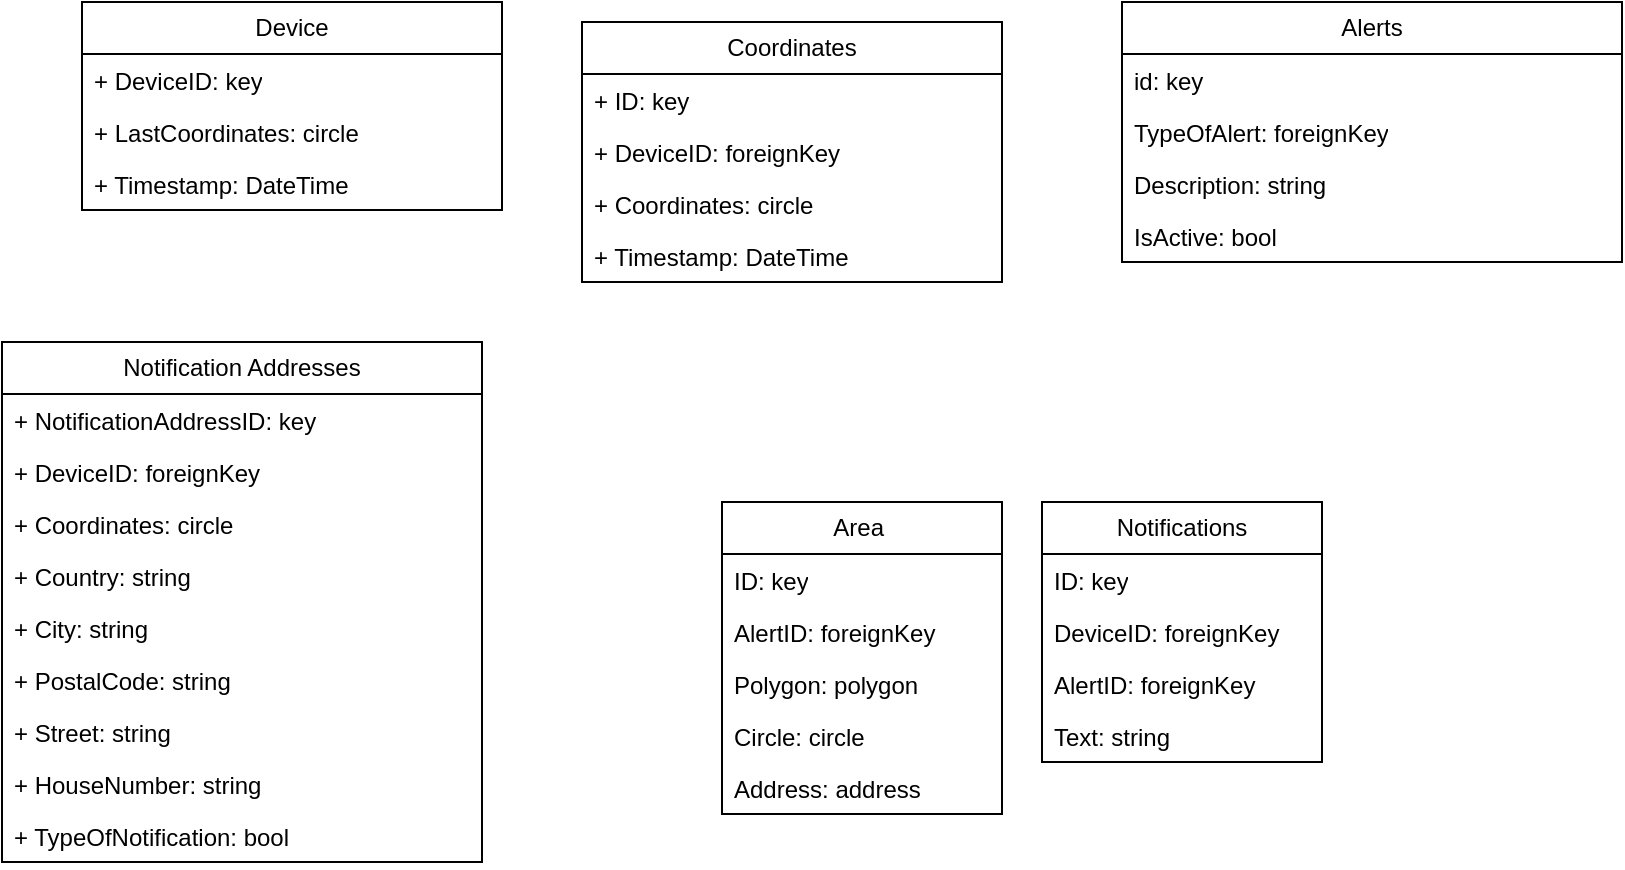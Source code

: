 <mxfile>
    <diagram id="C5RBs43oDa-KdzZeNtuy" name="Page-1">
        <mxGraphModel dx="1180" dy="199" grid="1" gridSize="10" guides="1" tooltips="1" connect="1" arrows="1" fold="1" page="1" pageScale="1" pageWidth="827" pageHeight="1169" math="0" shadow="0">
            <root>
                <mxCell id="WIyWlLk6GJQsqaUBKTNV-0"/>
                <mxCell id="WIyWlLk6GJQsqaUBKTNV-1" parent="WIyWlLk6GJQsqaUBKTNV-0"/>
                <mxCell id="BXO1xO9pT6Fgv0K-trWB-0" value="Device" style="swimlane;fontStyle=0;childLayout=stackLayout;horizontal=1;startSize=26;fillColor=none;horizontalStack=0;resizeParent=1;resizeParentMax=0;resizeLast=0;collapsible=1;marginBottom=0;whiteSpace=wrap;html=1;" parent="WIyWlLk6GJQsqaUBKTNV-1" vertex="1">
                    <mxGeometry x="-230" y="110" width="210" height="104" as="geometry"/>
                </mxCell>
                <mxCell id="BXO1xO9pT6Fgv0K-trWB-1" value="+ DeviceID: key" style="text;strokeColor=none;fillColor=none;align=left;verticalAlign=top;spacingLeft=4;spacingRight=4;overflow=hidden;rotatable=0;points=[[0,0.5],[1,0.5]];portConstraint=eastwest;whiteSpace=wrap;html=1;" parent="BXO1xO9pT6Fgv0K-trWB-0" vertex="1">
                    <mxGeometry y="26" width="210" height="26" as="geometry"/>
                </mxCell>
                <mxCell id="19" value="+ LastCoordinates: circle" style="text;strokeColor=none;fillColor=none;align=left;verticalAlign=top;spacingLeft=4;spacingRight=4;overflow=hidden;rotatable=0;points=[[0,0.5],[1,0.5]];portConstraint=eastwest;whiteSpace=wrap;html=1;" vertex="1" parent="BXO1xO9pT6Fgv0K-trWB-0">
                    <mxGeometry y="52" width="210" height="26" as="geometry"/>
                </mxCell>
                <mxCell id="20" value="+ Timestamp: DateTime" style="text;strokeColor=none;fillColor=none;align=left;verticalAlign=top;spacingLeft=4;spacingRight=4;overflow=hidden;rotatable=0;points=[[0,0.5],[1,0.5]];portConstraint=eastwest;whiteSpace=wrap;html=1;" vertex="1" parent="BXO1xO9pT6Fgv0K-trWB-0">
                    <mxGeometry y="78" width="210" height="26" as="geometry"/>
                </mxCell>
                <mxCell id="BXO1xO9pT6Fgv0K-trWB-4" value="Alerts" style="swimlane;fontStyle=0;childLayout=stackLayout;horizontal=1;startSize=26;fillColor=none;horizontalStack=0;resizeParent=1;resizeParentMax=0;resizeLast=0;collapsible=1;marginBottom=0;whiteSpace=wrap;html=1;" parent="WIyWlLk6GJQsqaUBKTNV-1" vertex="1">
                    <mxGeometry x="290" y="110" width="250" height="130" as="geometry"/>
                </mxCell>
                <mxCell id="BXO1xO9pT6Fgv0K-trWB-5" value="id: key" style="text;strokeColor=none;fillColor=none;align=left;verticalAlign=top;spacingLeft=4;spacingRight=4;overflow=hidden;rotatable=0;points=[[0,0.5],[1,0.5]];portConstraint=eastwest;whiteSpace=wrap;html=1;" parent="BXO1xO9pT6Fgv0K-trWB-4" vertex="1">
                    <mxGeometry y="26" width="250" height="26" as="geometry"/>
                </mxCell>
                <mxCell id="BXO1xO9pT6Fgv0K-trWB-7" value="TypeOfAlert: foreignKey" style="text;strokeColor=none;fillColor=none;align=left;verticalAlign=top;spacingLeft=4;spacingRight=4;overflow=hidden;rotatable=0;points=[[0,0.5],[1,0.5]];portConstraint=eastwest;whiteSpace=wrap;html=1;" parent="BXO1xO9pT6Fgv0K-trWB-4" vertex="1">
                    <mxGeometry y="52" width="250" height="26" as="geometry"/>
                </mxCell>
                <mxCell id="BXO1xO9pT6Fgv0K-trWB-8" value="Description: string" style="text;strokeColor=none;fillColor=none;align=left;verticalAlign=top;spacingLeft=4;spacingRight=4;overflow=hidden;rotatable=0;points=[[0,0.5],[1,0.5]];portConstraint=eastwest;whiteSpace=wrap;html=1;" parent="BXO1xO9pT6Fgv0K-trWB-4" vertex="1">
                    <mxGeometry y="78" width="250" height="26" as="geometry"/>
                </mxCell>
                <mxCell id="37" value="IsActive: bool" style="text;strokeColor=none;fillColor=none;align=left;verticalAlign=top;spacingLeft=4;spacingRight=4;overflow=hidden;rotatable=0;points=[[0,0.5],[1,0.5]];portConstraint=eastwest;whiteSpace=wrap;html=1;" vertex="1" parent="BXO1xO9pT6Fgv0K-trWB-4">
                    <mxGeometry y="104" width="250" height="26" as="geometry"/>
                </mxCell>
                <mxCell id="BXO1xO9pT6Fgv0K-trWB-11" value="Area&amp;nbsp;" style="swimlane;fontStyle=0;childLayout=stackLayout;horizontal=1;startSize=26;fillColor=none;horizontalStack=0;resizeParent=1;resizeParentMax=0;resizeLast=0;collapsible=1;marginBottom=0;whiteSpace=wrap;html=1;" parent="WIyWlLk6GJQsqaUBKTNV-1" vertex="1">
                    <mxGeometry x="90" y="360" width="140" height="156" as="geometry"/>
                </mxCell>
                <mxCell id="BXO1xO9pT6Fgv0K-trWB-12" value="ID: key" style="text;strokeColor=none;fillColor=none;align=left;verticalAlign=top;spacingLeft=4;spacingRight=4;overflow=hidden;rotatable=0;points=[[0,0.5],[1,0.5]];portConstraint=eastwest;whiteSpace=wrap;html=1;" parent="BXO1xO9pT6Fgv0K-trWB-11" vertex="1">
                    <mxGeometry y="26" width="140" height="26" as="geometry"/>
                </mxCell>
                <mxCell id="BXO1xO9pT6Fgv0K-trWB-13" value="AlertID: foreignKey" style="text;strokeColor=none;fillColor=none;align=left;verticalAlign=top;spacingLeft=4;spacingRight=4;overflow=hidden;rotatable=0;points=[[0,0.5],[1,0.5]];portConstraint=eastwest;whiteSpace=wrap;html=1;" parent="BXO1xO9pT6Fgv0K-trWB-11" vertex="1">
                    <mxGeometry y="52" width="140" height="26" as="geometry"/>
                </mxCell>
                <mxCell id="BXO1xO9pT6Fgv0K-trWB-14" value="Polygon: polygon" style="text;strokeColor=none;fillColor=none;align=left;verticalAlign=top;spacingLeft=4;spacingRight=4;overflow=hidden;rotatable=0;points=[[0,0.5],[1,0.5]];portConstraint=eastwest;whiteSpace=wrap;html=1;" parent="BXO1xO9pT6Fgv0K-trWB-11" vertex="1">
                    <mxGeometry y="78" width="140" height="26" as="geometry"/>
                </mxCell>
                <mxCell id="5" value="Circle: circle" style="text;strokeColor=none;fillColor=none;align=left;verticalAlign=top;spacingLeft=4;spacingRight=4;overflow=hidden;rotatable=0;points=[[0,0.5],[1,0.5]];portConstraint=eastwest;whiteSpace=wrap;html=1;" vertex="1" parent="BXO1xO9pT6Fgv0K-trWB-11">
                    <mxGeometry y="104" width="140" height="26" as="geometry"/>
                </mxCell>
                <mxCell id="30" value="Address: address" style="text;strokeColor=none;fillColor=none;align=left;verticalAlign=top;spacingLeft=4;spacingRight=4;overflow=hidden;rotatable=0;points=[[0,0.5],[1,0.5]];portConstraint=eastwest;whiteSpace=wrap;html=1;" vertex="1" parent="BXO1xO9pT6Fgv0K-trWB-11">
                    <mxGeometry y="130" width="140" height="26" as="geometry"/>
                </mxCell>
                <mxCell id="10" value="Notification Addresses" style="swimlane;fontStyle=0;childLayout=stackLayout;horizontal=1;startSize=26;fillColor=none;horizontalStack=0;resizeParent=1;resizeParentMax=0;resizeLast=0;collapsible=1;marginBottom=0;whiteSpace=wrap;html=1;" vertex="1" parent="WIyWlLk6GJQsqaUBKTNV-1">
                    <mxGeometry x="-270" y="280" width="240" height="260" as="geometry"/>
                </mxCell>
                <mxCell id="12" value="+ NotificationAddressID: key" style="text;strokeColor=none;fillColor=none;align=left;verticalAlign=top;spacingLeft=4;spacingRight=4;overflow=hidden;rotatable=0;points=[[0,0.5],[1,0.5]];portConstraint=eastwest;whiteSpace=wrap;html=1;" vertex="1" parent="10">
                    <mxGeometry y="26" width="240" height="26" as="geometry"/>
                </mxCell>
                <mxCell id="11" value="+ DeviceID: foreignKey" style="text;strokeColor=none;fillColor=none;align=left;verticalAlign=top;spacingLeft=4;spacingRight=4;overflow=hidden;rotatable=0;points=[[0,0.5],[1,0.5]];portConstraint=eastwest;whiteSpace=wrap;html=1;" vertex="1" parent="10">
                    <mxGeometry y="52" width="240" height="26" as="geometry"/>
                </mxCell>
                <mxCell id="28" value="+ Coordinates: circle" style="text;strokeColor=none;fillColor=none;align=left;verticalAlign=top;spacingLeft=4;spacingRight=4;overflow=hidden;rotatable=0;points=[[0,0.5],[1,0.5]];portConstraint=eastwest;whiteSpace=wrap;html=1;" vertex="1" parent="10">
                    <mxGeometry y="78" width="240" height="26" as="geometry"/>
                </mxCell>
                <mxCell id="13" value="+ Country: string" style="text;strokeColor=none;fillColor=none;align=left;verticalAlign=top;spacingLeft=4;spacingRight=4;overflow=hidden;rotatable=0;points=[[0,0.5],[1,0.5]];portConstraint=eastwest;whiteSpace=wrap;html=1;" vertex="1" parent="10">
                    <mxGeometry y="104" width="240" height="26" as="geometry"/>
                </mxCell>
                <mxCell id="14" value="+ City: string" style="text;strokeColor=none;fillColor=none;align=left;verticalAlign=top;spacingLeft=4;spacingRight=4;overflow=hidden;rotatable=0;points=[[0,0.5],[1,0.5]];portConstraint=eastwest;whiteSpace=wrap;html=1;fontStyle=0" vertex="1" parent="10">
                    <mxGeometry y="130" width="240" height="26" as="geometry"/>
                </mxCell>
                <mxCell id="15" value="+ PostalCode: string" style="text;strokeColor=none;fillColor=none;align=left;verticalAlign=top;spacingLeft=4;spacingRight=4;overflow=hidden;rotatable=0;points=[[0,0.5],[1,0.5]];portConstraint=eastwest;whiteSpace=wrap;html=1;" vertex="1" parent="10">
                    <mxGeometry y="156" width="240" height="26" as="geometry"/>
                </mxCell>
                <mxCell id="16" value="+ Street: string" style="text;strokeColor=none;fillColor=none;align=left;verticalAlign=top;spacingLeft=4;spacingRight=4;overflow=hidden;rotatable=0;points=[[0,0.5],[1,0.5]];portConstraint=eastwest;whiteSpace=wrap;html=1;fontStyle=0" vertex="1" parent="10">
                    <mxGeometry y="182" width="240" height="26" as="geometry"/>
                </mxCell>
                <mxCell id="17" value="+ HouseNumber: string" style="text;strokeColor=none;fillColor=none;align=left;verticalAlign=top;spacingLeft=4;spacingRight=4;overflow=hidden;rotatable=0;points=[[0,0.5],[1,0.5]];portConstraint=eastwest;whiteSpace=wrap;html=1;fontStyle=0" vertex="1" parent="10">
                    <mxGeometry y="208" width="240" height="26" as="geometry"/>
                </mxCell>
                <mxCell id="18" value="+ TypeOfNotification: bool" style="text;strokeColor=none;fillColor=none;align=left;verticalAlign=top;spacingLeft=4;spacingRight=4;overflow=hidden;rotatable=0;points=[[0,0.5],[1,0.5]];portConstraint=eastwest;whiteSpace=wrap;html=1;" vertex="1" parent="10">
                    <mxGeometry y="234" width="240" height="26" as="geometry"/>
                </mxCell>
                <mxCell id="22" value="Coordinates" style="swimlane;fontStyle=0;childLayout=stackLayout;horizontal=1;startSize=26;fillColor=none;horizontalStack=0;resizeParent=1;resizeParentMax=0;resizeLast=0;collapsible=1;marginBottom=0;whiteSpace=wrap;html=1;" vertex="1" parent="WIyWlLk6GJQsqaUBKTNV-1">
                    <mxGeometry x="20" y="120" width="210" height="130" as="geometry"/>
                </mxCell>
                <mxCell id="23" value="+ ID: key" style="text;strokeColor=none;fillColor=none;align=left;verticalAlign=top;spacingLeft=4;spacingRight=4;overflow=hidden;rotatable=0;points=[[0,0.5],[1,0.5]];portConstraint=eastwest;whiteSpace=wrap;html=1;" vertex="1" parent="22">
                    <mxGeometry y="26" width="210" height="26" as="geometry"/>
                </mxCell>
                <mxCell id="26" value="+ DeviceID: foreignKey" style="text;strokeColor=none;fillColor=none;align=left;verticalAlign=top;spacingLeft=4;spacingRight=4;overflow=hidden;rotatable=0;points=[[0,0.5],[1,0.5]];portConstraint=eastwest;whiteSpace=wrap;html=1;" vertex="1" parent="22">
                    <mxGeometry y="52" width="210" height="26" as="geometry"/>
                </mxCell>
                <mxCell id="24" value="+ Coordinates: circle" style="text;strokeColor=none;fillColor=none;align=left;verticalAlign=top;spacingLeft=4;spacingRight=4;overflow=hidden;rotatable=0;points=[[0,0.5],[1,0.5]];portConstraint=eastwest;whiteSpace=wrap;html=1;" vertex="1" parent="22">
                    <mxGeometry y="78" width="210" height="26" as="geometry"/>
                </mxCell>
                <mxCell id="25" value="+ Timestamp: DateTime" style="text;strokeColor=none;fillColor=none;align=left;verticalAlign=top;spacingLeft=4;spacingRight=4;overflow=hidden;rotatable=0;points=[[0,0.5],[1,0.5]];portConstraint=eastwest;whiteSpace=wrap;html=1;" vertex="1" parent="22">
                    <mxGeometry y="104" width="210" height="26" as="geometry"/>
                </mxCell>
                <mxCell id="31" value="Notifications" style="swimlane;fontStyle=0;childLayout=stackLayout;horizontal=1;startSize=26;fillColor=none;horizontalStack=0;resizeParent=1;resizeParentMax=0;resizeLast=0;collapsible=1;marginBottom=0;whiteSpace=wrap;html=1;" vertex="1" parent="WIyWlLk6GJQsqaUBKTNV-1">
                    <mxGeometry x="250" y="360" width="140" height="130" as="geometry"/>
                </mxCell>
                <mxCell id="32" value="ID: key" style="text;strokeColor=none;fillColor=none;align=left;verticalAlign=top;spacingLeft=4;spacingRight=4;overflow=hidden;rotatable=0;points=[[0,0.5],[1,0.5]];portConstraint=eastwest;whiteSpace=wrap;html=1;" vertex="1" parent="31">
                    <mxGeometry y="26" width="140" height="26" as="geometry"/>
                </mxCell>
                <mxCell id="33" value="DeviceID: foreignKey" style="text;strokeColor=none;fillColor=none;align=left;verticalAlign=top;spacingLeft=4;spacingRight=4;overflow=hidden;rotatable=0;points=[[0,0.5],[1,0.5]];portConstraint=eastwest;whiteSpace=wrap;html=1;" vertex="1" parent="31">
                    <mxGeometry y="52" width="140" height="26" as="geometry"/>
                </mxCell>
                <mxCell id="34" value="AlertID: foreignKey" style="text;strokeColor=none;fillColor=none;align=left;verticalAlign=top;spacingLeft=4;spacingRight=4;overflow=hidden;rotatable=0;points=[[0,0.5],[1,0.5]];portConstraint=eastwest;whiteSpace=wrap;html=1;" vertex="1" parent="31">
                    <mxGeometry y="78" width="140" height="26" as="geometry"/>
                </mxCell>
                <mxCell id="35" value="Text: string" style="text;strokeColor=none;fillColor=none;align=left;verticalAlign=top;spacingLeft=4;spacingRight=4;overflow=hidden;rotatable=0;points=[[0,0.5],[1,0.5]];portConstraint=eastwest;whiteSpace=wrap;html=1;" vertex="1" parent="31">
                    <mxGeometry y="104" width="140" height="26" as="geometry"/>
                </mxCell>
            </root>
        </mxGraphModel>
    </diagram>
</mxfile>
